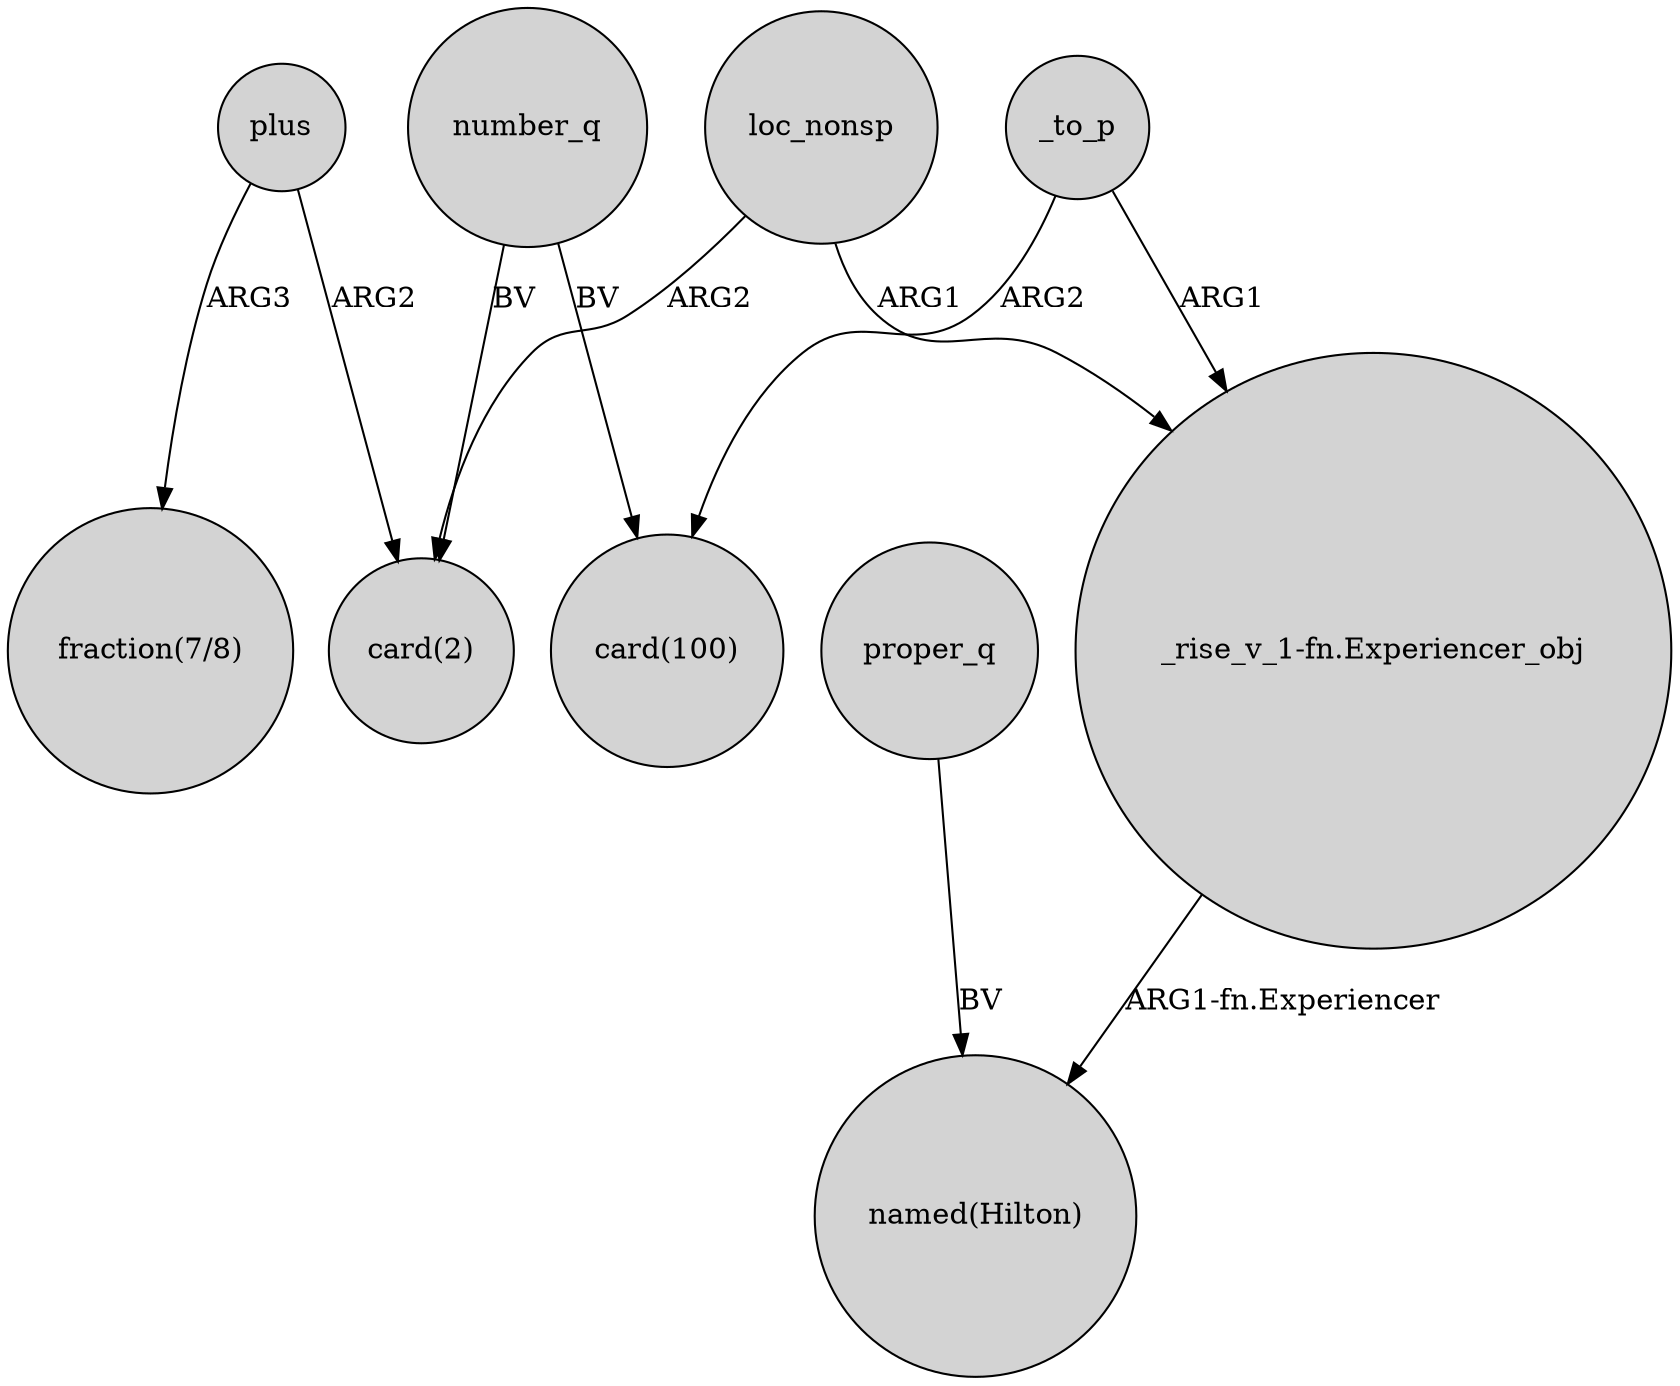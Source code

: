 digraph {
	node [shape=circle style=filled]
	plus -> "card(2)" [label=ARG2]
	plus -> "fraction(7/8)" [label=ARG3]
	_to_p -> "_rise_v_1-fn.Experiencer_obj" [label=ARG1]
	number_q -> "card(100)" [label=BV]
	number_q -> "card(2)" [label=BV]
	loc_nonsp -> "card(2)" [label=ARG2]
	"_rise_v_1-fn.Experiencer_obj" -> "named(Hilton)" [label="ARG1-fn.Experiencer"]
	loc_nonsp -> "_rise_v_1-fn.Experiencer_obj" [label=ARG1]
	_to_p -> "card(100)" [label=ARG2]
	proper_q -> "named(Hilton)" [label=BV]
}
